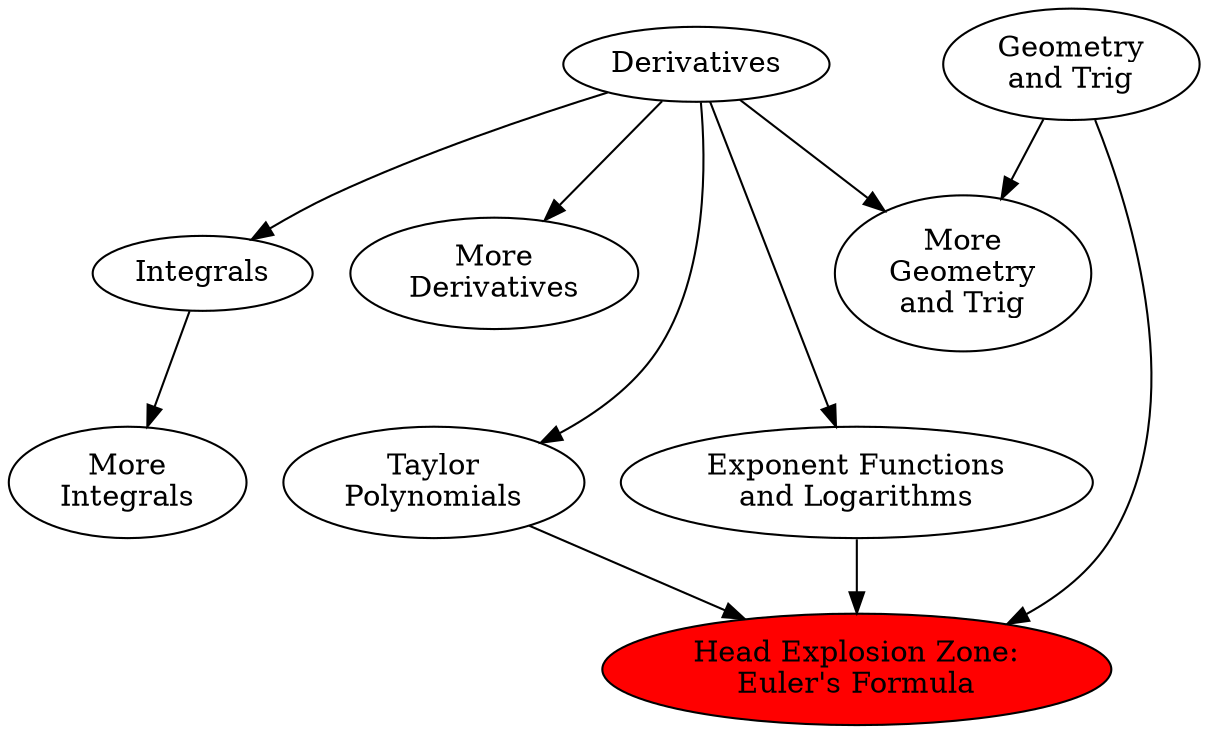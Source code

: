 digraph chapters {
    derivatives [label="Derivatives"];
    geometry_and_trig [label="Geometry\nand Trig"];
    //numbertheory [label="Number Theory"];
    integrals [label="Integrals"];
    more_integrals [label="More\nIntegrals"];
    more_derivatives [label="More\nDerivatives"];
    more_geometry_and_trig [label="More\nGeometry\nand Trig"];
    explog [label="Exponent Functions\nand Logarithms"];
    taylor [label="Taylor\nPolynomials"];
    eulerformula [label="Head Explosion Zone:\nEuler's Formula" style=filled fillcolor=red];

    geometry_and_trig -> more_geometry_and_trig;
    derivatives -> more_geometry_and_trig;
    derivatives -> more_derivatives;
    derivatives -> explog;
    //more_derivatives -> explog [style=dashed];
    //more_derivatives -> more_geometry_and_trig [style=dashed];
    derivatives -> integrals -> more_integrals;
    derivatives -> taylor -> eulerformula;
    geometry_and_trig -> eulerformula;
    explog -> eulerformula;
    integrals -> taylor [color=transparent];        // alignment hack
}
